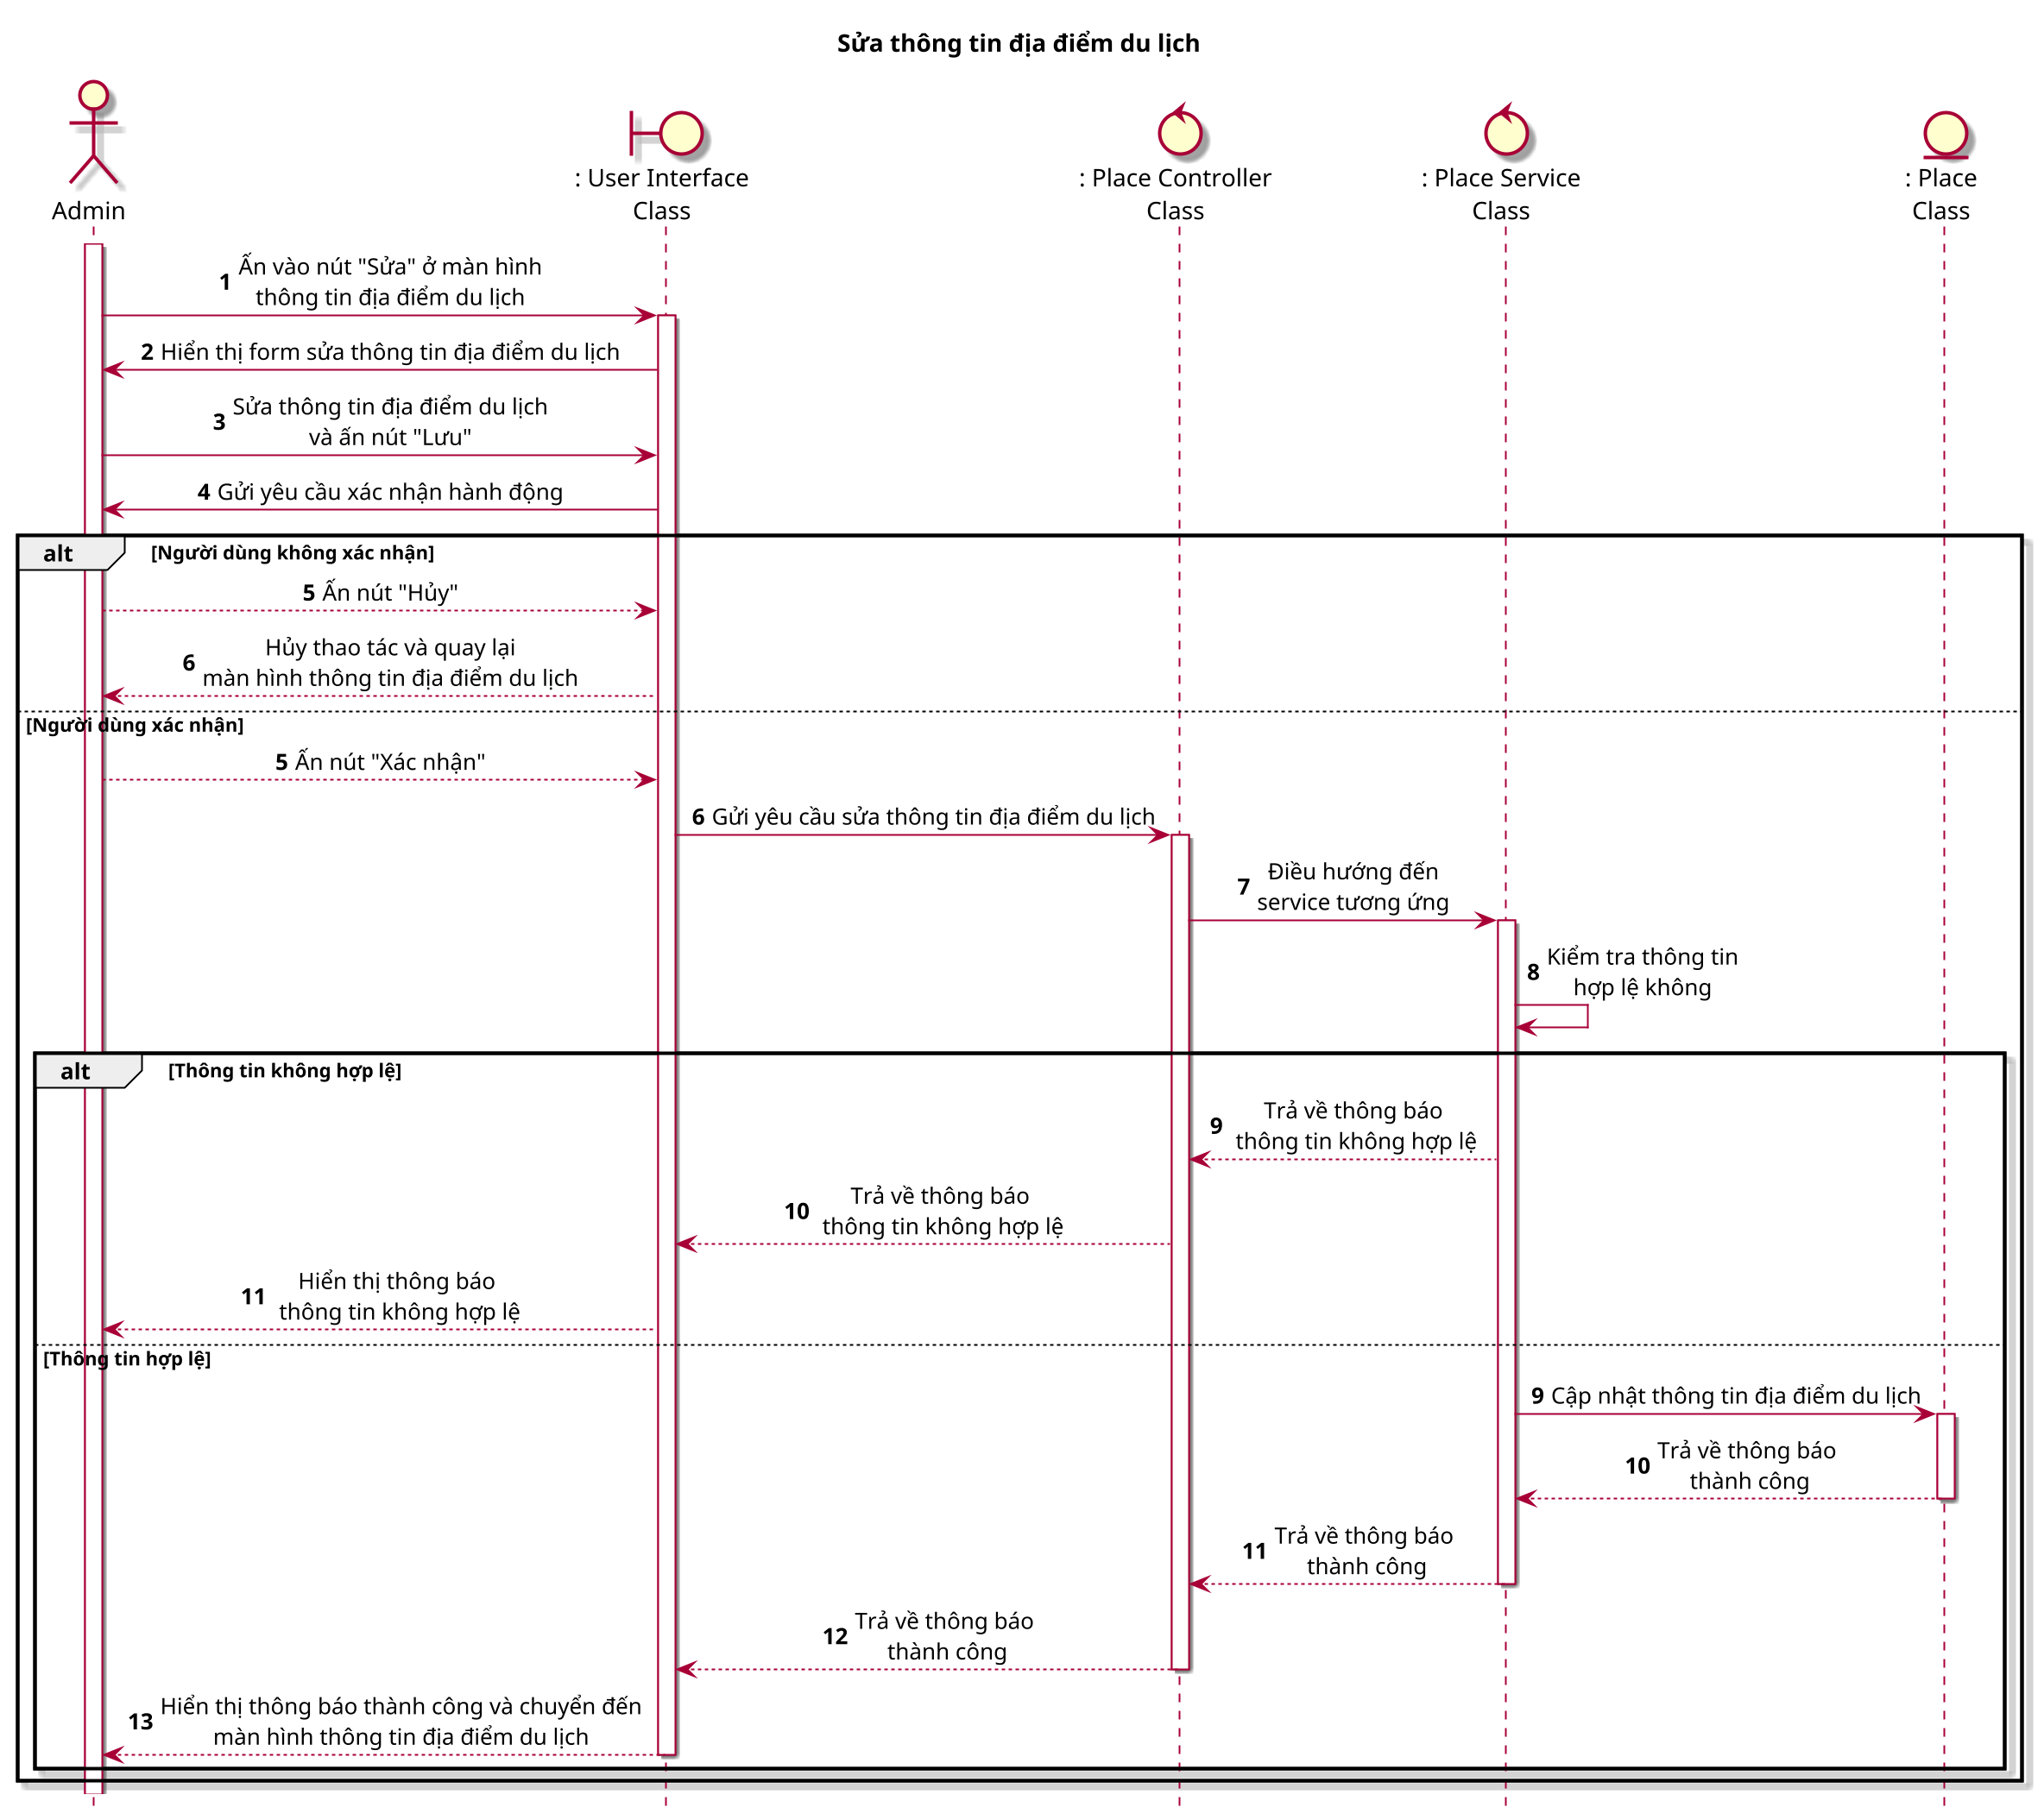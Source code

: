 @startuml SEQ13_SuaThongTinDiaDiemDuLich

    title Sửa thông tin địa điểm du lịch

    skin rose
    scale 2
    skinparam sequenceMessageAlign center
    hide footbox

    actor Admin as ad
    boundary ": User Interface\nClass" as ui
    control ": Place Controller\nClass" as uc
    control ": Place Service\nClass" as us
    entity ": Place\nClass" as u

    autonumber
    ad++
    ad -> ui++ : Ấn vào nút "Sửa" ở màn hình\nthông tin địa điểm du lịch
    ui -> ad : Hiển thị form sửa thông tin địa điểm du lịch
    ad -> ui : Sửa thông tin địa điểm du lịch\nvà ấn nút "Lưu"
    ui -> ad : Gửi yêu cầu xác nhận hành động
    alt Người dùng không xác nhận
        ad --> ui : Ấn nút "Hủy"
        ui --> ad : Hủy thao tác và quay lại\nmàn hình thông tin địa điểm du lịch
    else Người dùng xác nhận
        autonumber 5
        ad --> ui: Ấn nút "Xác nhận"
        ui -> uc++ : Gửi yêu cầu sửa thông tin địa điểm du lịch
        uc -> us++ : Điều hướng đến\nservice tương ứng
        us -> us : Kiểm tra thông tin\nhợp lệ không
        alt Thông tin không hợp lệ
            us --> uc : Trả về thông báo\n thông tin không hợp lệ
            uc --> ui : Trả về thông báo\n thông tin không hợp lệ
            ui --> ad : Hiển thị thông báo\n thông tin không hợp lệ
        else Thông tin hợp lệ
            autonumber 9
            us -> u++ : Cập nhật thông tin địa điểm du lịch
            u --> us-- : Trả về thông báo\n thành công
            us --> uc-- : Trả về thông báo\n thành công
            uc --> ui-- : Trả về thông báo\n thành công
            ui --> ad-- : Hiển thị thông báo thành công và chuyển đến\nmàn hình thông tin địa điểm du lịch
        end
    end

@enduml